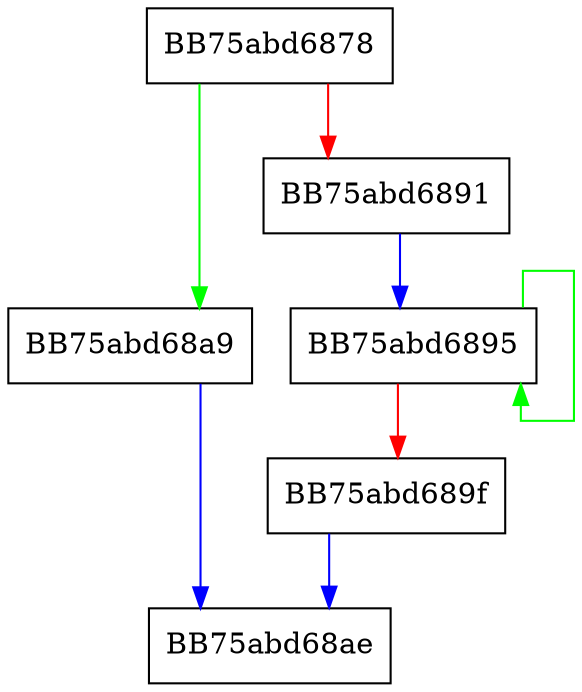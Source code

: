 digraph WPP_SF_icS {
  node [shape="box"];
  graph [splines=ortho];
  BB75abd6878 -> BB75abd68a9 [color="green"];
  BB75abd6878 -> BB75abd6891 [color="red"];
  BB75abd6891 -> BB75abd6895 [color="blue"];
  BB75abd6895 -> BB75abd6895 [color="green"];
  BB75abd6895 -> BB75abd689f [color="red"];
  BB75abd689f -> BB75abd68ae [color="blue"];
  BB75abd68a9 -> BB75abd68ae [color="blue"];
}